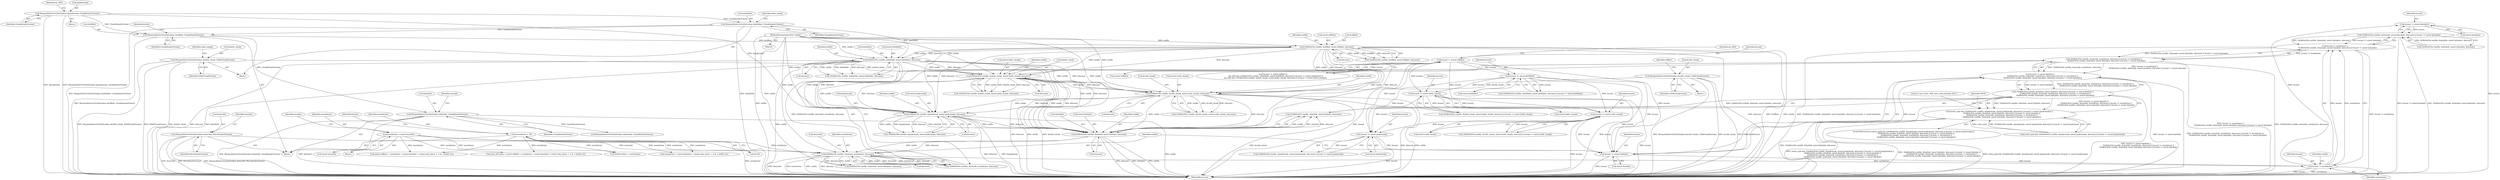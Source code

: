 digraph "0_WavPack_d5bf76b5a88d044a1be1d5656698e3ba737167e5_0@API" {
"1000714" [label="(Call,bcount != sizeof (datahdr))"];
"1000701" [label="(Call,bcount != wavhdrsize)"];
"1000687" [label="(Call,bcount != sizeof (fmthdr))"];
"1000649" [label="(Call,bcount != sizeof (cs64_chunk))"];
"1000626" [label="(Call,bcount != sizeof (ds64_chunk))"];
"1000610" [label="(Call,bcount != sizeof (ds64hdr))"];
"1000593" [label="(Call,bcount != sizeof (riffhdr))"];
"1000672" [label="(Call,bcount != sizeof (junkchunk))"];
"1000693" [label="(Call,DoWriteFile (outfile, &wavhdr, wavhdrsize, &bcount))"];
"1000678" [label="(Call,DoWriteFile (outfile, &fmthdr, sizeof (fmthdr), &bcount))"];
"1000618" [label="(Call,DoWriteFile (outfile, &ds64_chunk, sizeof (ds64_chunk), &bcount))"];
"1000602" [label="(Call,DoWriteFile (outfile, &ds64hdr, sizeof (ds64hdr), &bcount))"];
"1000584" [label="(Call,DoWriteFile (outfile, &riffhdr, sizeof (riffhdr), &bcount))"];
"1000103" [label="(MethodParameterIn,FILE *outfile)"];
"1000565" [label="(Call,WavpackNativeToLittleEndian (&riffhdr, ChunkHeaderFormat))"];
"1000520" [label="(Call,WavpackNativeToLittleEndian (&ds64hdr, ChunkHeaderFormat))"];
"1000455" [label="(Call,WavpackNativeToLittleEndian (&junkchunk, ChunkHeaderFormat))"];
"1000524" [label="(Call,WavpackNativeToLittleEndian (&ds64_chunk, DS64ChunkFormat))"];
"1000641" [label="(Call,DoWriteFile (outfile, &cs64_chunk, sizeof (cs64_chunk), &bcount))"];
"1000561" [label="(Call,WavpackNativeToLittleEndian (&cs64_chunk, CS64ChunkFormat))"];
"1000664" [label="(Call,DoWriteFile (outfile, &junkchunk, sizeof (junkchunk), &bcount))"];
"1000569" [label="(Call,WavpackNativeToLittleEndian (&fmthdr, ChunkHeaderFormat))"];
"1000573" [label="(Call,WavpackNativeToLittleEndian (&wavhdr, WaveHeaderFormat))"];
"1000165" [label="(Call,wavhdrsize = 16)"];
"1000272" [label="(Call,wavhdrsize = sizeof (wavhdr))"];
"1000704" [label="(Call,!DoWriteFile (outfile, &datahdr, sizeof (datahdr), &bcount) || bcount != sizeof (datahdr))"];
"1000700" [label="(Call,bcount != wavhdrsize ||\n         !DoWriteFile (outfile, &datahdr, sizeof (datahdr), &bcount) || bcount != sizeof (datahdr))"];
"1000691" [label="(Call,!DoWriteFile (outfile, &wavhdr, wavhdrsize, &bcount) || bcount != wavhdrsize ||\n         !DoWriteFile (outfile, &datahdr, sizeof (datahdr), &bcount) || bcount != sizeof (datahdr))"];
"1000686" [label="(Call,bcount != sizeof (fmthdr) ||\n         !DoWriteFile (outfile, &wavhdr, wavhdrsize, &bcount) || bcount != wavhdrsize ||\n         !DoWriteFile (outfile, &datahdr, sizeof (datahdr), &bcount) || bcount != sizeof (datahdr))"];
"1000676" [label="(Call,!DoWriteFile (outfile, &fmthdr, sizeof (fmthdr), &bcount) || bcount != sizeof (fmthdr) ||\n         !DoWriteFile (outfile, &wavhdr, wavhdrsize, &bcount) || bcount != wavhdrsize ||\n         !DoWriteFile (outfile, &datahdr, sizeof (datahdr), &bcount) || bcount != sizeof (datahdr))"];
"1000659" [label="(Call,(write_junk && (!DoWriteFile (outfile, &junkchunk, sizeof (junkchunk), &bcount) || bcount != sizeof (junkchunk))) ||\n         !DoWriteFile (outfile, &fmthdr, sizeof (fmthdr), &bcount) || bcount != sizeof (fmthdr) ||\n         !DoWriteFile (outfile, &wavhdr, wavhdrsize, &bcount) || bcount != wavhdrsize ||\n         !DoWriteFile (outfile, &datahdr, sizeof (datahdr), &bcount) || bcount != sizeof (datahdr))"];
"1000571" [label="(Identifier,fmthdr)"];
"1000616" [label="(Call,!DoWriteFile (outfile, &ds64_chunk, sizeof (ds64_chunk), &bcount) || bcount != sizeof (ds64_chunk))"];
"1000524" [label="(Call,WavpackNativeToLittleEndian (&ds64_chunk, DS64ChunkFormat))"];
"1000583" [label="(Call,!DoWriteFile (outfile, &riffhdr, sizeof (riffhdr), &bcount))"];
"1000594" [label="(Identifier,bcount)"];
"1000704" [label="(Call,!DoWriteFile (outfile, &datahdr, sizeof (datahdr), &bcount) || bcount != sizeof (datahdr))"];
"1000627" [label="(Identifier,bcount)"];
"1000715" [label="(Identifier,bcount)"];
"1000663" [label="(Call,!DoWriteFile (outfile, &junkchunk, sizeof (junkchunk), &bcount))"];
"1000692" [label="(Call,!DoWriteFile (outfile, &wavhdr, wavhdrsize, &bcount))"];
"1000676" [label="(Call,!DoWriteFile (outfile, &fmthdr, sizeof (fmthdr), &bcount) || bcount != sizeof (fmthdr) ||\n         !DoWriteFile (outfile, &wavhdr, wavhdrsize, &bcount) || bcount != wavhdrsize ||\n         !DoWriteFile (outfile, &datahdr, sizeof (datahdr), &bcount) || bcount != sizeof (datahdr))"];
"1000702" [label="(Identifier,bcount)"];
"1000672" [label="(Call,bcount != sizeof (junkchunk))"];
"1000561" [label="(Call,WavpackNativeToLittleEndian (&cs64_chunk, CS64ChunkFormat))"];
"1000658" [label="(ControlStructure,if ((write_junk && (!DoWriteFile (outfile, &junkchunk, sizeof (junkchunk), &bcount) || bcount != sizeof (junkchunk))) ||\n         !DoWriteFile (outfile, &fmthdr, sizeof (fmthdr), &bcount) || bcount != sizeof (fmthdr) ||\n         !DoWriteFile (outfile, &wavhdr, wavhdrsize, &bcount) || bcount != wavhdrsize ||\n         !DoWriteFile (outfile, &datahdr, sizeof (datahdr), &bcount) || bcount != sizeof (datahdr)))"];
"1000570" [label="(Call,&fmthdr)"];
"1000599" [label="(Identifier,do_rf64)"];
"1000455" [label="(Call,WavpackNativeToLittleEndian (&junkchunk, ChunkHeaderFormat))"];
"1000572" [label="(Identifier,ChunkHeaderFormat)"];
"1000458" [label="(Identifier,ChunkHeaderFormat)"];
"1000686" [label="(Call,bcount != sizeof (fmthdr) ||\n         !DoWriteFile (outfile, &wavhdr, wavhdrsize, &bcount) || bcount != wavhdrsize ||\n         !DoWriteFile (outfile, &datahdr, sizeof (datahdr), &bcount) || bcount != sizeof (datahdr))"];
"1000604" [label="(Call,&ds64hdr)"];
"1000611" [label="(Identifier,bcount)"];
"1000698" [label="(Call,&bcount)"];
"1000461" [label="(Block,)"];
"1000666" [label="(Call,&junkchunk)"];
"1000271" [label="(Block,)"];
"1000691" [label="(Call,!DoWriteFile (outfile, &wavhdr, wavhdrsize, &bcount) || bcount != wavhdrsize ||\n         !DoWriteFile (outfile, &datahdr, sizeof (datahdr), &bcount) || bcount != sizeof (datahdr))"];
"1000620" [label="(Call,&ds64_chunk)"];
"1000714" [label="(Call,bcount != sizeof (datahdr))"];
"1000576" [label="(Identifier,WaveHeaderFormat)"];
"1000639" [label="(Call,!DoWriteFile (outfile, &cs64_chunk, sizeof (cs64_chunk), &bcount) || bcount != sizeof (cs64_chunk))"];
"1000595" [label="(Call,sizeof (riffhdr))"];
"1000103" [label="(MethodParameterIn,FILE *outfile)"];
"1000167" [label="(Literal,16)"];
"1000566" [label="(Call,&riffhdr)"];
"1000574" [label="(Call,&wavhdr)"];
"1000643" [label="(Call,&cs64_chunk)"];
"1000588" [label="(Call,sizeof (riffhdr))"];
"1000707" [label="(Identifier,outfile)"];
"1000660" [label="(Call,write_junk && (!DoWriteFile (outfile, &junkchunk, sizeof (junkchunk), &bcount) || bcount != sizeof (junkchunk)))"];
"1000680" [label="(Call,&fmthdr)"];
"1000586" [label="(Call,&riffhdr)"];
"1000703" [label="(Identifier,wavhdrsize)"];
"1000373" [label="(Call,sizeof (riffhdr) + wavhdrsize + sizeof (datahdr) + ((total_data_bytes + 1) & ~(int64_t)1))"];
"1000612" [label="(Call,sizeof (ds64hdr))"];
"1000460" [label="(Identifier,do_rf64)"];
"1000651" [label="(Call,sizeof (cs64_chunk))"];
"1000673" [label="(Identifier,bcount)"];
"1000645" [label="(Call,sizeof (cs64_chunk))"];
"1000684" [label="(Call,&bcount)"];
"1000665" [label="(Identifier,outfile)"];
"1000166" [label="(Identifier,wavhdrsize)"];
"1000716" [label="(Call,sizeof (datahdr))"];
"1000567" [label="(Identifier,riffhdr)"];
"1000577" [label="(Call,WavpackNativeToLittleEndian (&datahdr, ChunkHeaderFormat))"];
"1000701" [label="(Call,bcount != wavhdrsize)"];
"1000273" [label="(Identifier,wavhdrsize)"];
"1000693" [label="(Call,DoWriteFile (outfile, &wavhdr, wavhdrsize, &bcount))"];
"1000608" [label="(Call,&bcount)"];
"1000725" [label="(MethodReturn,int)"];
"1000662" [label="(Call,!DoWriteFile (outfile, &junkchunk, sizeof (junkchunk), &bcount) || bcount != sizeof (junkchunk))"];
"1000562" [label="(Call,&cs64_chunk)"];
"1000695" [label="(Call,&wavhdr)"];
"1000435" [label="(Block,)"];
"1000371" [label="(Call,total_riff_bytes = sizeof (riffhdr) + wavhdrsize + sizeof (datahdr) + ((total_data_bytes + 1) & ~(int64_t)1))"];
"1000626" [label="(Call,bcount != sizeof (ds64_chunk))"];
"1000565" [label="(Call,WavpackNativeToLittleEndian (&riffhdr, ChunkHeaderFormat))"];
"1000700" [label="(Call,bcount != wavhdrsize ||\n         !DoWriteFile (outfile, &datahdr, sizeof (datahdr), &bcount) || bcount != sizeof (datahdr))"];
"1000545" [label="(Identifier,table_length)"];
"1000521" [label="(Call,&ds64hdr)"];
"1000668" [label="(Call,sizeof (junkchunk))"];
"1000689" [label="(Call,sizeof (fmthdr))"];
"1000628" [label="(Call,sizeof (ds64_chunk))"];
"1000641" [label="(Call,DoWriteFile (outfile, &cs64_chunk, sizeof (cs64_chunk), &bcount))"];
"1000622" [label="(Call,sizeof (ds64_chunk))"];
"1000523" [label="(Identifier,ChunkHeaderFormat)"];
"1000564" [label="(Identifier,CS64ChunkFormat)"];
"1000670" [label="(Call,&bcount)"];
"1000520" [label="(Call,WavpackNativeToLittleEndian (&ds64hdr, ChunkHeaderFormat))"];
"1000659" [label="(Call,(write_junk && (!DoWriteFile (outfile, &junkchunk, sizeof (junkchunk), &bcount) || bcount != sizeof (junkchunk))) ||\n         !DoWriteFile (outfile, &fmthdr, sizeof (fmthdr), &bcount) || bcount != sizeof (fmthdr) ||\n         !DoWriteFile (outfile, &wavhdr, wavhdrsize, &bcount) || bcount != wavhdrsize ||\n         !DoWriteFile (outfile, &datahdr, sizeof (datahdr), &bcount) || bcount != sizeof (datahdr))"];
"1000682" [label="(Call,sizeof (fmthdr))"];
"1000649" [label="(Call,bcount != sizeof (cs64_chunk))"];
"1000590" [label="(Call,&bcount)"];
"1000568" [label="(Identifier,ChunkHeaderFormat)"];
"1000674" [label="(Call,sizeof (junkchunk))"];
"1000640" [label="(Call,!DoWriteFile (outfile, &cs64_chunk, sizeof (cs64_chunk), &bcount))"];
"1000705" [label="(Call,!DoWriteFile (outfile, &datahdr, sizeof (datahdr), &bcount))"];
"1000610" [label="(Call,bcount != sizeof (ds64hdr))"];
"1000165" [label="(Call,wavhdrsize = 16)"];
"1000456" [label="(Call,&junkchunk)"];
"1000569" [label="(Call,WavpackNativeToLittleEndian (&fmthdr, ChunkHeaderFormat))"];
"1000650" [label="(Identifier,bcount)"];
"1000697" [label="(Identifier,wavhdrsize)"];
"1000606" [label="(Call,sizeof (ds64hdr))"];
"1000428" [label="(Call,fmthdr.ckSize = wavhdrsize)"];
"1000617" [label="(Call,!DoWriteFile (outfile, &ds64_chunk, sizeof (ds64_chunk), &bcount))"];
"1000579" [label="(Identifier,datahdr)"];
"1000376" [label="(Call,wavhdrsize + sizeof (datahdr) + ((total_data_bytes + 1) & ~(int64_t)1))"];
"1000642" [label="(Identifier,outfile)"];
"1000584" [label="(Call,DoWriteFile (outfile, &riffhdr, sizeof (riffhdr), &bcount))"];
"1000601" [label="(Call,!DoWriteFile (outfile, &ds64hdr, sizeof (ds64hdr), &bcount))"];
"1000678" [label="(Call,DoWriteFile (outfile, &fmthdr, sizeof (fmthdr), &bcount))"];
"1000526" [label="(Identifier,ds64_chunk)"];
"1000592" [label="(Call,bcount != sizeof (riffhdr) ||\n         (do_rf64 && (!DoWriteFile (outfile, &ds64hdr, sizeof (ds64hdr), &bcount) || bcount != sizeof (ds64hdr))) ||\n        (do_rf64 && (!DoWriteFile (outfile, &ds64_chunk, sizeof (ds64_chunk), &bcount) || bcount != sizeof (ds64_chunk))))"];
"1000706" [label="(Call,DoWriteFile (outfile, &datahdr, sizeof (datahdr), &bcount))"];
"1000687" [label="(Call,bcount != sizeof (fmthdr))"];
"1000624" [label="(Call,&bcount)"];
"1000278" [label="(Identifier,wavhdr)"];
"1000600" [label="(Call,!DoWriteFile (outfile, &ds64hdr, sizeof (ds64hdr), &bcount) || bcount != sizeof (ds64hdr))"];
"1000585" [label="(Identifier,outfile)"];
"1000720" [label="(Literal,\"can't write .WAV data, disk probably full!\")"];
"1000647" [label="(Call,&bcount)"];
"1000527" [label="(Identifier,DS64ChunkFormat)"];
"1000688" [label="(Identifier,bcount)"];
"1000679" [label="(Identifier,outfile)"];
"1000724" [label="(Identifier,TRUE)"];
"1000573" [label="(Call,WavpackNativeToLittleEndian (&wavhdr, WaveHeaderFormat))"];
"1000575" [label="(Identifier,wavhdr)"];
"1000546" [label="(Block,)"];
"1000593" [label="(Call,bcount != sizeof (riffhdr))"];
"1000274" [label="(Call,sizeof (wavhdr))"];
"1000602" [label="(Call,DoWriteFile (outfile, &ds64hdr, sizeof (ds64hdr), &bcount))"];
"1000664" [label="(Call,DoWriteFile (outfile, &junkchunk, sizeof (junkchunk), &bcount))"];
"1000677" [label="(Call,!DoWriteFile (outfile, &fmthdr, sizeof (fmthdr), &bcount))"];
"1000107" [label="(Block,)"];
"1000694" [label="(Identifier,outfile)"];
"1000619" [label="(Identifier,outfile)"];
"1000525" [label="(Call,&ds64_chunk)"];
"1000272" [label="(Call,wavhdrsize = sizeof (wavhdr))"];
"1000618" [label="(Call,DoWriteFile (outfile, &ds64_chunk, sizeof (ds64_chunk), &bcount))"];
"1000171" [label="(Identifier,format)"];
"1000603" [label="(Identifier,outfile)"];
"1000714" -> "1000704"  [label="AST: "];
"1000714" -> "1000716"  [label="CFG: "];
"1000715" -> "1000714"  [label="AST: "];
"1000716" -> "1000714"  [label="AST: "];
"1000704" -> "1000714"  [label="CFG: "];
"1000714" -> "1000725"  [label="DDG: bcount"];
"1000714" -> "1000704"  [label="DDG: bcount"];
"1000701" -> "1000714"  [label="DDG: bcount"];
"1000701" -> "1000700"  [label="AST: "];
"1000701" -> "1000703"  [label="CFG: "];
"1000702" -> "1000701"  [label="AST: "];
"1000703" -> "1000701"  [label="AST: "];
"1000707" -> "1000701"  [label="CFG: "];
"1000700" -> "1000701"  [label="CFG: "];
"1000701" -> "1000725"  [label="DDG: bcount"];
"1000701" -> "1000725"  [label="DDG: wavhdrsize"];
"1000701" -> "1000700"  [label="DDG: bcount"];
"1000701" -> "1000700"  [label="DDG: wavhdrsize"];
"1000687" -> "1000701"  [label="DDG: bcount"];
"1000693" -> "1000701"  [label="DDG: wavhdrsize"];
"1000687" -> "1000686"  [label="AST: "];
"1000687" -> "1000689"  [label="CFG: "];
"1000688" -> "1000687"  [label="AST: "];
"1000689" -> "1000687"  [label="AST: "];
"1000694" -> "1000687"  [label="CFG: "];
"1000686" -> "1000687"  [label="CFG: "];
"1000687" -> "1000725"  [label="DDG: bcount"];
"1000687" -> "1000686"  [label="DDG: bcount"];
"1000649" -> "1000687"  [label="DDG: bcount"];
"1000626" -> "1000687"  [label="DDG: bcount"];
"1000610" -> "1000687"  [label="DDG: bcount"];
"1000593" -> "1000687"  [label="DDG: bcount"];
"1000672" -> "1000687"  [label="DDG: bcount"];
"1000649" -> "1000639"  [label="AST: "];
"1000649" -> "1000651"  [label="CFG: "];
"1000650" -> "1000649"  [label="AST: "];
"1000651" -> "1000649"  [label="AST: "];
"1000639" -> "1000649"  [label="CFG: "];
"1000649" -> "1000725"  [label="DDG: bcount"];
"1000649" -> "1000639"  [label="DDG: bcount"];
"1000626" -> "1000649"  [label="DDG: bcount"];
"1000610" -> "1000649"  [label="DDG: bcount"];
"1000593" -> "1000649"  [label="DDG: bcount"];
"1000649" -> "1000672"  [label="DDG: bcount"];
"1000626" -> "1000616"  [label="AST: "];
"1000626" -> "1000628"  [label="CFG: "];
"1000627" -> "1000626"  [label="AST: "];
"1000628" -> "1000626"  [label="AST: "];
"1000616" -> "1000626"  [label="CFG: "];
"1000626" -> "1000725"  [label="DDG: bcount"];
"1000626" -> "1000616"  [label="DDG: bcount"];
"1000610" -> "1000626"  [label="DDG: bcount"];
"1000593" -> "1000626"  [label="DDG: bcount"];
"1000626" -> "1000672"  [label="DDG: bcount"];
"1000610" -> "1000600"  [label="AST: "];
"1000610" -> "1000612"  [label="CFG: "];
"1000611" -> "1000610"  [label="AST: "];
"1000612" -> "1000610"  [label="AST: "];
"1000600" -> "1000610"  [label="CFG: "];
"1000610" -> "1000725"  [label="DDG: bcount"];
"1000610" -> "1000600"  [label="DDG: bcount"];
"1000593" -> "1000610"  [label="DDG: bcount"];
"1000610" -> "1000672"  [label="DDG: bcount"];
"1000593" -> "1000592"  [label="AST: "];
"1000593" -> "1000595"  [label="CFG: "];
"1000594" -> "1000593"  [label="AST: "];
"1000595" -> "1000593"  [label="AST: "];
"1000599" -> "1000593"  [label="CFG: "];
"1000592" -> "1000593"  [label="CFG: "];
"1000593" -> "1000725"  [label="DDG: bcount"];
"1000593" -> "1000592"  [label="DDG: bcount"];
"1000593" -> "1000672"  [label="DDG: bcount"];
"1000672" -> "1000662"  [label="AST: "];
"1000672" -> "1000674"  [label="CFG: "];
"1000673" -> "1000672"  [label="AST: "];
"1000674" -> "1000672"  [label="AST: "];
"1000662" -> "1000672"  [label="CFG: "];
"1000672" -> "1000725"  [label="DDG: bcount"];
"1000672" -> "1000662"  [label="DDG: bcount"];
"1000693" -> "1000692"  [label="AST: "];
"1000693" -> "1000698"  [label="CFG: "];
"1000694" -> "1000693"  [label="AST: "];
"1000695" -> "1000693"  [label="AST: "];
"1000697" -> "1000693"  [label="AST: "];
"1000698" -> "1000693"  [label="AST: "];
"1000692" -> "1000693"  [label="CFG: "];
"1000693" -> "1000725"  [label="DDG: &wavhdr"];
"1000693" -> "1000725"  [label="DDG: wavhdrsize"];
"1000693" -> "1000725"  [label="DDG: outfile"];
"1000693" -> "1000725"  [label="DDG: &bcount"];
"1000693" -> "1000692"  [label="DDG: outfile"];
"1000693" -> "1000692"  [label="DDG: &wavhdr"];
"1000693" -> "1000692"  [label="DDG: wavhdrsize"];
"1000693" -> "1000692"  [label="DDG: &bcount"];
"1000678" -> "1000693"  [label="DDG: outfile"];
"1000678" -> "1000693"  [label="DDG: &bcount"];
"1000103" -> "1000693"  [label="DDG: outfile"];
"1000573" -> "1000693"  [label="DDG: &wavhdr"];
"1000165" -> "1000693"  [label="DDG: wavhdrsize"];
"1000272" -> "1000693"  [label="DDG: wavhdrsize"];
"1000693" -> "1000706"  [label="DDG: outfile"];
"1000693" -> "1000706"  [label="DDG: &bcount"];
"1000678" -> "1000677"  [label="AST: "];
"1000678" -> "1000684"  [label="CFG: "];
"1000679" -> "1000678"  [label="AST: "];
"1000680" -> "1000678"  [label="AST: "];
"1000682" -> "1000678"  [label="AST: "];
"1000684" -> "1000678"  [label="AST: "];
"1000677" -> "1000678"  [label="CFG: "];
"1000678" -> "1000725"  [label="DDG: &bcount"];
"1000678" -> "1000725"  [label="DDG: &fmthdr"];
"1000678" -> "1000725"  [label="DDG: outfile"];
"1000678" -> "1000677"  [label="DDG: outfile"];
"1000678" -> "1000677"  [label="DDG: &fmthdr"];
"1000678" -> "1000677"  [label="DDG: &bcount"];
"1000618" -> "1000678"  [label="DDG: outfile"];
"1000618" -> "1000678"  [label="DDG: &bcount"];
"1000641" -> "1000678"  [label="DDG: outfile"];
"1000641" -> "1000678"  [label="DDG: &bcount"];
"1000584" -> "1000678"  [label="DDG: outfile"];
"1000584" -> "1000678"  [label="DDG: &bcount"];
"1000602" -> "1000678"  [label="DDG: outfile"];
"1000602" -> "1000678"  [label="DDG: &bcount"];
"1000664" -> "1000678"  [label="DDG: outfile"];
"1000664" -> "1000678"  [label="DDG: &bcount"];
"1000103" -> "1000678"  [label="DDG: outfile"];
"1000569" -> "1000678"  [label="DDG: &fmthdr"];
"1000618" -> "1000617"  [label="AST: "];
"1000618" -> "1000624"  [label="CFG: "];
"1000619" -> "1000618"  [label="AST: "];
"1000620" -> "1000618"  [label="AST: "];
"1000622" -> "1000618"  [label="AST: "];
"1000624" -> "1000618"  [label="AST: "];
"1000617" -> "1000618"  [label="CFG: "];
"1000618" -> "1000725"  [label="DDG: &bcount"];
"1000618" -> "1000725"  [label="DDG: outfile"];
"1000618" -> "1000725"  [label="DDG: &ds64_chunk"];
"1000618" -> "1000617"  [label="DDG: outfile"];
"1000618" -> "1000617"  [label="DDG: &ds64_chunk"];
"1000618" -> "1000617"  [label="DDG: &bcount"];
"1000602" -> "1000618"  [label="DDG: outfile"];
"1000602" -> "1000618"  [label="DDG: &bcount"];
"1000584" -> "1000618"  [label="DDG: outfile"];
"1000584" -> "1000618"  [label="DDG: &bcount"];
"1000103" -> "1000618"  [label="DDG: outfile"];
"1000524" -> "1000618"  [label="DDG: &ds64_chunk"];
"1000618" -> "1000641"  [label="DDG: outfile"];
"1000618" -> "1000641"  [label="DDG: &bcount"];
"1000618" -> "1000664"  [label="DDG: outfile"];
"1000618" -> "1000664"  [label="DDG: &bcount"];
"1000602" -> "1000601"  [label="AST: "];
"1000602" -> "1000608"  [label="CFG: "];
"1000603" -> "1000602"  [label="AST: "];
"1000604" -> "1000602"  [label="AST: "];
"1000606" -> "1000602"  [label="AST: "];
"1000608" -> "1000602"  [label="AST: "];
"1000601" -> "1000602"  [label="CFG: "];
"1000602" -> "1000725"  [label="DDG: &bcount"];
"1000602" -> "1000725"  [label="DDG: &ds64hdr"];
"1000602" -> "1000725"  [label="DDG: outfile"];
"1000602" -> "1000601"  [label="DDG: outfile"];
"1000602" -> "1000601"  [label="DDG: &ds64hdr"];
"1000602" -> "1000601"  [label="DDG: &bcount"];
"1000584" -> "1000602"  [label="DDG: outfile"];
"1000584" -> "1000602"  [label="DDG: &bcount"];
"1000103" -> "1000602"  [label="DDG: outfile"];
"1000520" -> "1000602"  [label="DDG: &ds64hdr"];
"1000602" -> "1000641"  [label="DDG: outfile"];
"1000602" -> "1000641"  [label="DDG: &bcount"];
"1000602" -> "1000664"  [label="DDG: outfile"];
"1000602" -> "1000664"  [label="DDG: &bcount"];
"1000584" -> "1000583"  [label="AST: "];
"1000584" -> "1000590"  [label="CFG: "];
"1000585" -> "1000584"  [label="AST: "];
"1000586" -> "1000584"  [label="AST: "];
"1000588" -> "1000584"  [label="AST: "];
"1000590" -> "1000584"  [label="AST: "];
"1000583" -> "1000584"  [label="CFG: "];
"1000584" -> "1000725"  [label="DDG: &bcount"];
"1000584" -> "1000725"  [label="DDG: &riffhdr"];
"1000584" -> "1000725"  [label="DDG: outfile"];
"1000584" -> "1000583"  [label="DDG: outfile"];
"1000584" -> "1000583"  [label="DDG: &riffhdr"];
"1000584" -> "1000583"  [label="DDG: &bcount"];
"1000103" -> "1000584"  [label="DDG: outfile"];
"1000565" -> "1000584"  [label="DDG: &riffhdr"];
"1000584" -> "1000641"  [label="DDG: outfile"];
"1000584" -> "1000641"  [label="DDG: &bcount"];
"1000584" -> "1000664"  [label="DDG: outfile"];
"1000584" -> "1000664"  [label="DDG: &bcount"];
"1000103" -> "1000102"  [label="AST: "];
"1000103" -> "1000725"  [label="DDG: outfile"];
"1000103" -> "1000641"  [label="DDG: outfile"];
"1000103" -> "1000664"  [label="DDG: outfile"];
"1000103" -> "1000706"  [label="DDG: outfile"];
"1000565" -> "1000107"  [label="AST: "];
"1000565" -> "1000568"  [label="CFG: "];
"1000566" -> "1000565"  [label="AST: "];
"1000568" -> "1000565"  [label="AST: "];
"1000571" -> "1000565"  [label="CFG: "];
"1000565" -> "1000725"  [label="DDG: WavpackNativeToLittleEndian (&riffhdr, ChunkHeaderFormat)"];
"1000520" -> "1000565"  [label="DDG: ChunkHeaderFormat"];
"1000455" -> "1000565"  [label="DDG: ChunkHeaderFormat"];
"1000565" -> "1000569"  [label="DDG: ChunkHeaderFormat"];
"1000520" -> "1000461"  [label="AST: "];
"1000520" -> "1000523"  [label="CFG: "];
"1000521" -> "1000520"  [label="AST: "];
"1000523" -> "1000520"  [label="AST: "];
"1000526" -> "1000520"  [label="CFG: "];
"1000520" -> "1000725"  [label="DDG: WavpackNativeToLittleEndian (&ds64hdr, ChunkHeaderFormat)"];
"1000520" -> "1000725"  [label="DDG: &ds64hdr"];
"1000455" -> "1000520"  [label="DDG: ChunkHeaderFormat"];
"1000455" -> "1000435"  [label="AST: "];
"1000455" -> "1000458"  [label="CFG: "];
"1000456" -> "1000455"  [label="AST: "];
"1000458" -> "1000455"  [label="AST: "];
"1000460" -> "1000455"  [label="CFG: "];
"1000455" -> "1000725"  [label="DDG: WavpackNativeToLittleEndian (&junkchunk, ChunkHeaderFormat)"];
"1000455" -> "1000725"  [label="DDG: &junkchunk"];
"1000455" -> "1000664"  [label="DDG: &junkchunk"];
"1000524" -> "1000461"  [label="AST: "];
"1000524" -> "1000527"  [label="CFG: "];
"1000525" -> "1000524"  [label="AST: "];
"1000527" -> "1000524"  [label="AST: "];
"1000545" -> "1000524"  [label="CFG: "];
"1000524" -> "1000725"  [label="DDG: &ds64_chunk"];
"1000524" -> "1000725"  [label="DDG: WavpackNativeToLittleEndian (&ds64_chunk, DS64ChunkFormat)"];
"1000524" -> "1000725"  [label="DDG: DS64ChunkFormat"];
"1000641" -> "1000640"  [label="AST: "];
"1000641" -> "1000647"  [label="CFG: "];
"1000642" -> "1000641"  [label="AST: "];
"1000643" -> "1000641"  [label="AST: "];
"1000645" -> "1000641"  [label="AST: "];
"1000647" -> "1000641"  [label="AST: "];
"1000640" -> "1000641"  [label="CFG: "];
"1000641" -> "1000725"  [label="DDG: &cs64_chunk"];
"1000641" -> "1000725"  [label="DDG: &bcount"];
"1000641" -> "1000725"  [label="DDG: outfile"];
"1000641" -> "1000640"  [label="DDG: outfile"];
"1000641" -> "1000640"  [label="DDG: &cs64_chunk"];
"1000641" -> "1000640"  [label="DDG: &bcount"];
"1000561" -> "1000641"  [label="DDG: &cs64_chunk"];
"1000641" -> "1000664"  [label="DDG: outfile"];
"1000641" -> "1000664"  [label="DDG: &bcount"];
"1000561" -> "1000546"  [label="AST: "];
"1000561" -> "1000564"  [label="CFG: "];
"1000562" -> "1000561"  [label="AST: "];
"1000564" -> "1000561"  [label="AST: "];
"1000567" -> "1000561"  [label="CFG: "];
"1000561" -> "1000725"  [label="DDG: &cs64_chunk"];
"1000561" -> "1000725"  [label="DDG: CS64ChunkFormat"];
"1000561" -> "1000725"  [label="DDG: WavpackNativeToLittleEndian (&cs64_chunk, CS64ChunkFormat)"];
"1000664" -> "1000663"  [label="AST: "];
"1000664" -> "1000670"  [label="CFG: "];
"1000665" -> "1000664"  [label="AST: "];
"1000666" -> "1000664"  [label="AST: "];
"1000668" -> "1000664"  [label="AST: "];
"1000670" -> "1000664"  [label="AST: "];
"1000663" -> "1000664"  [label="CFG: "];
"1000664" -> "1000725"  [label="DDG: &bcount"];
"1000664" -> "1000725"  [label="DDG: &junkchunk"];
"1000664" -> "1000725"  [label="DDG: outfile"];
"1000664" -> "1000663"  [label="DDG: outfile"];
"1000664" -> "1000663"  [label="DDG: &junkchunk"];
"1000664" -> "1000663"  [label="DDG: &bcount"];
"1000569" -> "1000107"  [label="AST: "];
"1000569" -> "1000572"  [label="CFG: "];
"1000570" -> "1000569"  [label="AST: "];
"1000572" -> "1000569"  [label="AST: "];
"1000575" -> "1000569"  [label="CFG: "];
"1000569" -> "1000725"  [label="DDG: WavpackNativeToLittleEndian (&fmthdr, ChunkHeaderFormat)"];
"1000569" -> "1000725"  [label="DDG: &fmthdr"];
"1000569" -> "1000577"  [label="DDG: ChunkHeaderFormat"];
"1000573" -> "1000107"  [label="AST: "];
"1000573" -> "1000576"  [label="CFG: "];
"1000574" -> "1000573"  [label="AST: "];
"1000576" -> "1000573"  [label="AST: "];
"1000579" -> "1000573"  [label="CFG: "];
"1000573" -> "1000725"  [label="DDG: &wavhdr"];
"1000573" -> "1000725"  [label="DDG: WaveHeaderFormat"];
"1000573" -> "1000725"  [label="DDG: WavpackNativeToLittleEndian (&wavhdr, WaveHeaderFormat)"];
"1000165" -> "1000107"  [label="AST: "];
"1000165" -> "1000167"  [label="CFG: "];
"1000166" -> "1000165"  [label="AST: "];
"1000167" -> "1000165"  [label="AST: "];
"1000171" -> "1000165"  [label="CFG: "];
"1000165" -> "1000725"  [label="DDG: wavhdrsize"];
"1000165" -> "1000371"  [label="DDG: wavhdrsize"];
"1000165" -> "1000373"  [label="DDG: wavhdrsize"];
"1000165" -> "1000376"  [label="DDG: wavhdrsize"];
"1000165" -> "1000428"  [label="DDG: wavhdrsize"];
"1000272" -> "1000271"  [label="AST: "];
"1000272" -> "1000274"  [label="CFG: "];
"1000273" -> "1000272"  [label="AST: "];
"1000274" -> "1000272"  [label="AST: "];
"1000278" -> "1000272"  [label="CFG: "];
"1000272" -> "1000371"  [label="DDG: wavhdrsize"];
"1000272" -> "1000373"  [label="DDG: wavhdrsize"];
"1000272" -> "1000376"  [label="DDG: wavhdrsize"];
"1000272" -> "1000428"  [label="DDG: wavhdrsize"];
"1000704" -> "1000700"  [label="AST: "];
"1000704" -> "1000705"  [label="CFG: "];
"1000705" -> "1000704"  [label="AST: "];
"1000700" -> "1000704"  [label="CFG: "];
"1000704" -> "1000725"  [label="DDG: bcount != sizeof (datahdr)"];
"1000704" -> "1000725"  [label="DDG: !DoWriteFile (outfile, &datahdr, sizeof (datahdr), &bcount)"];
"1000704" -> "1000700"  [label="DDG: !DoWriteFile (outfile, &datahdr, sizeof (datahdr), &bcount)"];
"1000704" -> "1000700"  [label="DDG: bcount != sizeof (datahdr)"];
"1000705" -> "1000704"  [label="DDG: DoWriteFile (outfile, &datahdr, sizeof (datahdr), &bcount)"];
"1000700" -> "1000691"  [label="AST: "];
"1000691" -> "1000700"  [label="CFG: "];
"1000700" -> "1000725"  [label="DDG: bcount != wavhdrsize"];
"1000700" -> "1000725"  [label="DDG: !DoWriteFile (outfile, &datahdr, sizeof (datahdr), &bcount) || bcount != sizeof (datahdr)"];
"1000700" -> "1000691"  [label="DDG: bcount != wavhdrsize"];
"1000700" -> "1000691"  [label="DDG: !DoWriteFile (outfile, &datahdr, sizeof (datahdr), &bcount) || bcount != sizeof (datahdr)"];
"1000691" -> "1000686"  [label="AST: "];
"1000691" -> "1000692"  [label="CFG: "];
"1000692" -> "1000691"  [label="AST: "];
"1000686" -> "1000691"  [label="CFG: "];
"1000691" -> "1000725"  [label="DDG: bcount != wavhdrsize ||\n         !DoWriteFile (outfile, &datahdr, sizeof (datahdr), &bcount) || bcount != sizeof (datahdr)"];
"1000691" -> "1000725"  [label="DDG: !DoWriteFile (outfile, &wavhdr, wavhdrsize, &bcount)"];
"1000691" -> "1000686"  [label="DDG: !DoWriteFile (outfile, &wavhdr, wavhdrsize, &bcount)"];
"1000691" -> "1000686"  [label="DDG: bcount != wavhdrsize ||\n         !DoWriteFile (outfile, &datahdr, sizeof (datahdr), &bcount) || bcount != sizeof (datahdr)"];
"1000692" -> "1000691"  [label="DDG: DoWriteFile (outfile, &wavhdr, wavhdrsize, &bcount)"];
"1000686" -> "1000676"  [label="AST: "];
"1000676" -> "1000686"  [label="CFG: "];
"1000686" -> "1000725"  [label="DDG: bcount != sizeof (fmthdr)"];
"1000686" -> "1000725"  [label="DDG: !DoWriteFile (outfile, &wavhdr, wavhdrsize, &bcount) || bcount != wavhdrsize ||\n         !DoWriteFile (outfile, &datahdr, sizeof (datahdr), &bcount) || bcount != sizeof (datahdr)"];
"1000686" -> "1000676"  [label="DDG: bcount != sizeof (fmthdr)"];
"1000686" -> "1000676"  [label="DDG: !DoWriteFile (outfile, &wavhdr, wavhdrsize, &bcount) || bcount != wavhdrsize ||\n         !DoWriteFile (outfile, &datahdr, sizeof (datahdr), &bcount) || bcount != sizeof (datahdr)"];
"1000676" -> "1000659"  [label="AST: "];
"1000676" -> "1000677"  [label="CFG: "];
"1000677" -> "1000676"  [label="AST: "];
"1000659" -> "1000676"  [label="CFG: "];
"1000676" -> "1000725"  [label="DDG: !DoWriteFile (outfile, &fmthdr, sizeof (fmthdr), &bcount)"];
"1000676" -> "1000725"  [label="DDG: bcount != sizeof (fmthdr) ||\n         !DoWriteFile (outfile, &wavhdr, wavhdrsize, &bcount) || bcount != wavhdrsize ||\n         !DoWriteFile (outfile, &datahdr, sizeof (datahdr), &bcount) || bcount != sizeof (datahdr)"];
"1000676" -> "1000659"  [label="DDG: !DoWriteFile (outfile, &fmthdr, sizeof (fmthdr), &bcount)"];
"1000676" -> "1000659"  [label="DDG: bcount != sizeof (fmthdr) ||\n         !DoWriteFile (outfile, &wavhdr, wavhdrsize, &bcount) || bcount != wavhdrsize ||\n         !DoWriteFile (outfile, &datahdr, sizeof (datahdr), &bcount) || bcount != sizeof (datahdr)"];
"1000677" -> "1000676"  [label="DDG: DoWriteFile (outfile, &fmthdr, sizeof (fmthdr), &bcount)"];
"1000659" -> "1000658"  [label="AST: "];
"1000659" -> "1000660"  [label="CFG: "];
"1000660" -> "1000659"  [label="AST: "];
"1000720" -> "1000659"  [label="CFG: "];
"1000724" -> "1000659"  [label="CFG: "];
"1000659" -> "1000725"  [label="DDG: !DoWriteFile (outfile, &fmthdr, sizeof (fmthdr), &bcount) || bcount != sizeof (fmthdr) ||\n         !DoWriteFile (outfile, &wavhdr, wavhdrsize, &bcount) || bcount != wavhdrsize ||\n         !DoWriteFile (outfile, &datahdr, sizeof (datahdr), &bcount) || bcount != sizeof (datahdr)"];
"1000659" -> "1000725"  [label="DDG: write_junk && (!DoWriteFile (outfile, &junkchunk, sizeof (junkchunk), &bcount) || bcount != sizeof (junkchunk))"];
"1000659" -> "1000725"  [label="DDG: (write_junk && (!DoWriteFile (outfile, &junkchunk, sizeof (junkchunk), &bcount) || bcount != sizeof (junkchunk))) ||\n         !DoWriteFile (outfile, &fmthdr, sizeof (fmthdr), &bcount) || bcount != sizeof (fmthdr) ||\n         !DoWriteFile (outfile, &wavhdr, wavhdrsize, &bcount) || bcount != wavhdrsize ||\n         !DoWriteFile (outfile, &datahdr, sizeof (datahdr), &bcount) || bcount != sizeof (datahdr)"];
"1000660" -> "1000659"  [label="DDG: write_junk"];
"1000660" -> "1000659"  [label="DDG: !DoWriteFile (outfile, &junkchunk, sizeof (junkchunk), &bcount) || bcount != sizeof (junkchunk)"];
}
